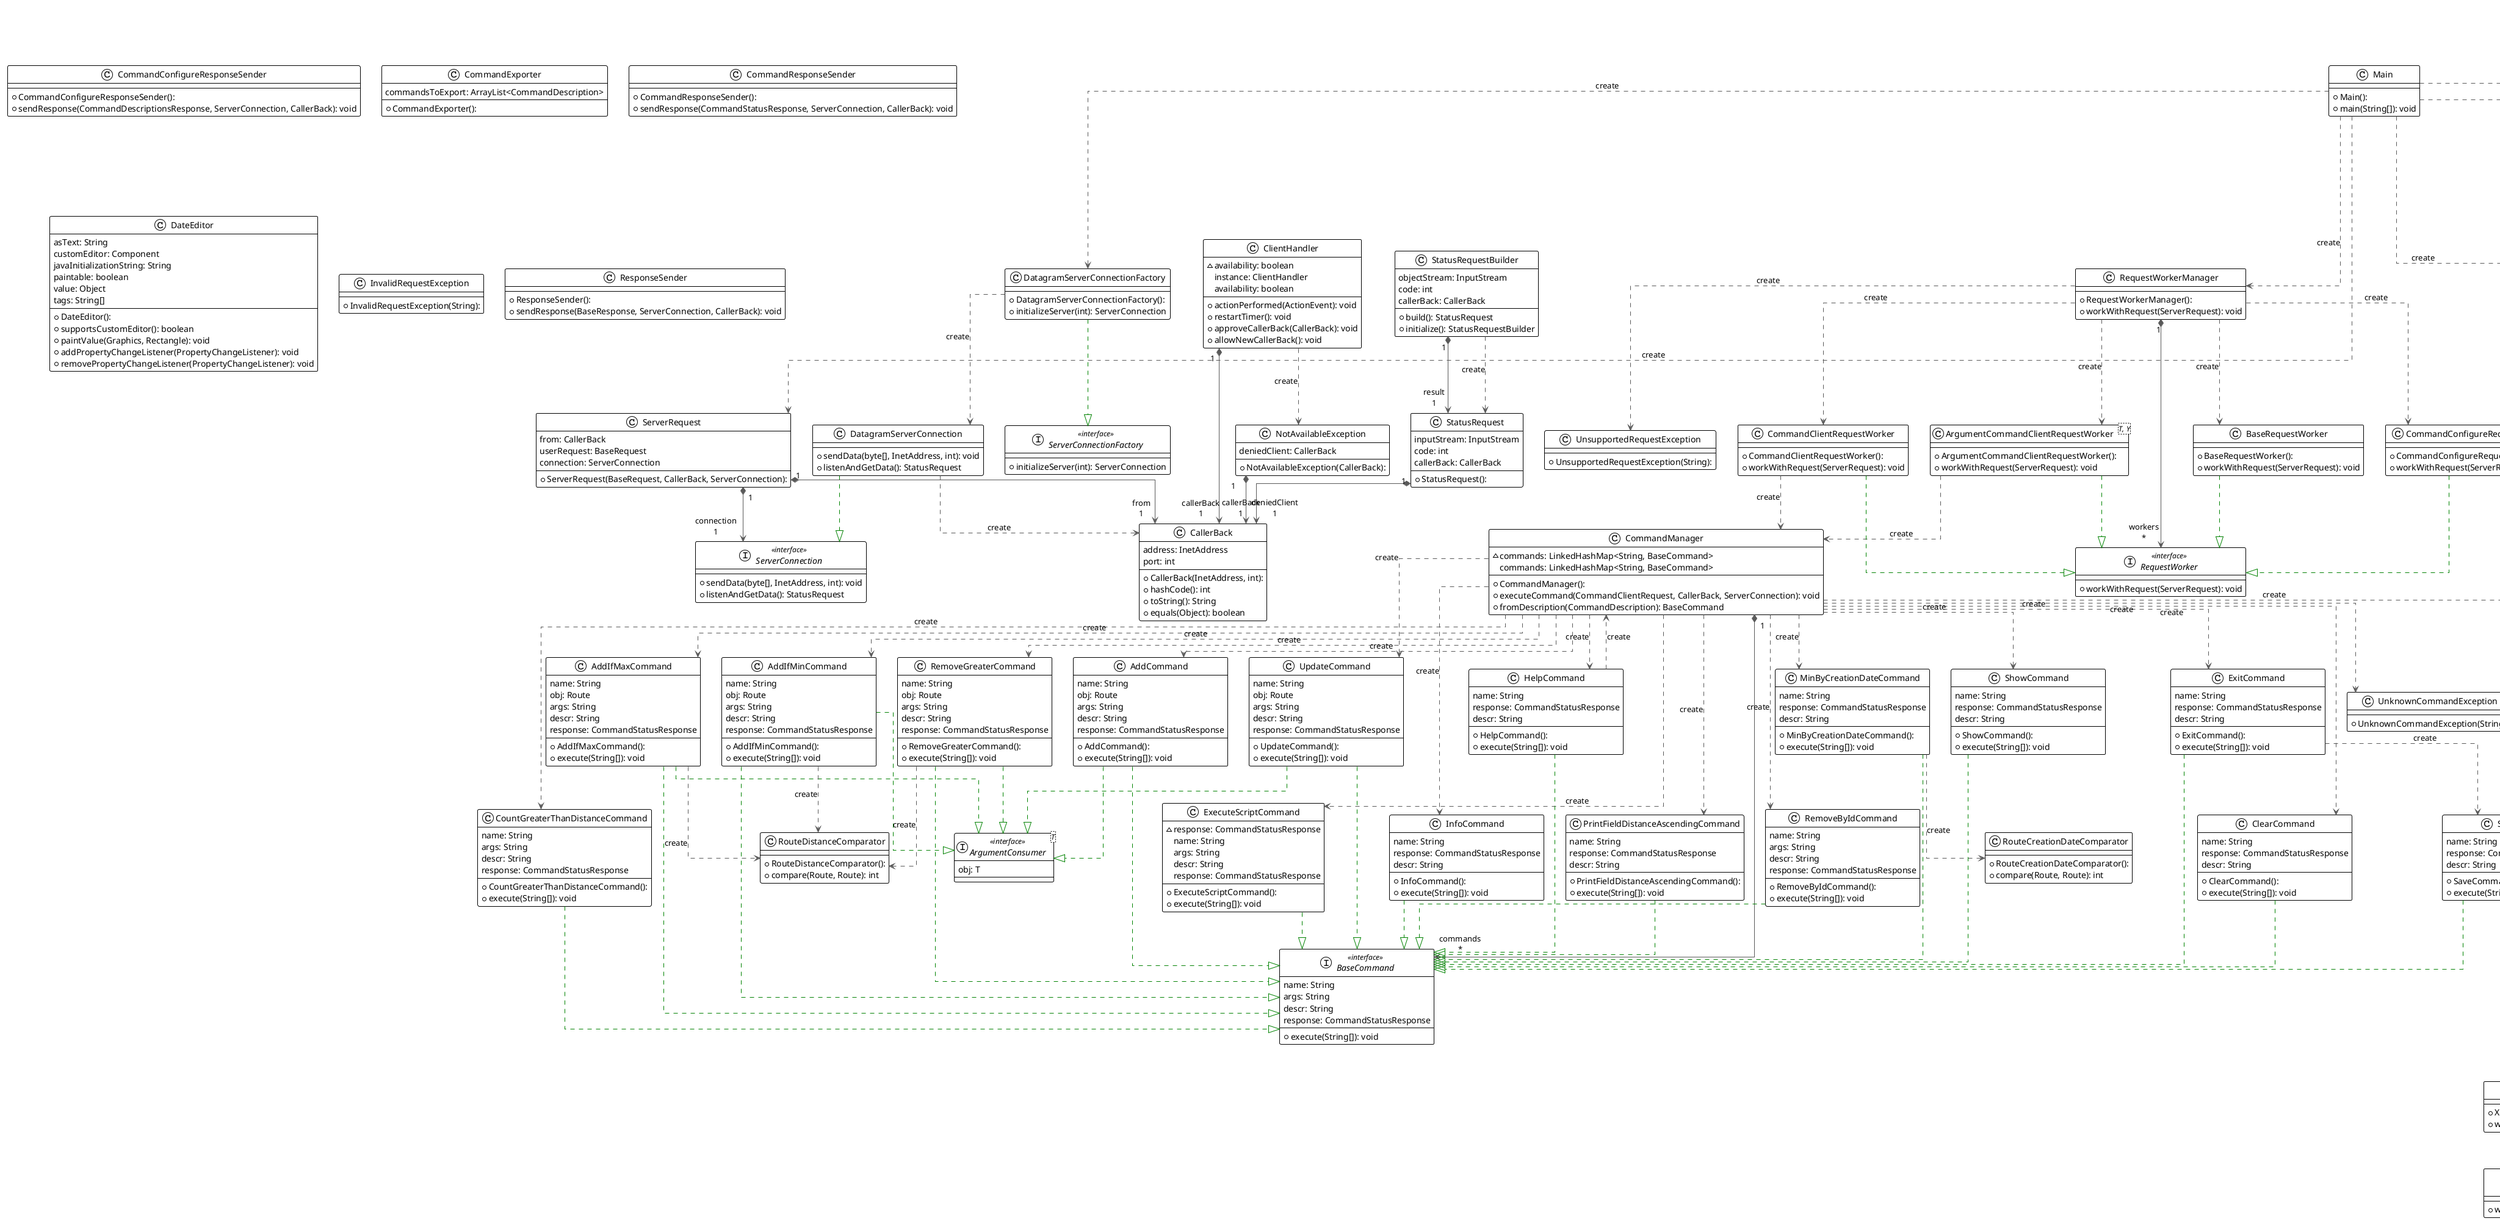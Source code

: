 @startuml

!theme plain
top to bottom direction
skinparam linetype ortho

class AddCommand {
  + AddCommand(): 
  + execute(String[]): void
   name: String
   obj: Route
   args: String
   descr: String
   response: CommandStatusResponse
}
class AddIfMaxCommand {
  + AddIfMaxCommand(): 
  + execute(String[]): void
   name: String
   obj: Route
   args: String
   descr: String
   response: CommandStatusResponse
}
class AddIfMinCommand {
  + AddIfMinCommand(): 
  + execute(String[]): void
   name: String
   obj: Route
   args: String
   descr: String
   response: CommandStatusResponse
}
class ArgumentCommandClientRequestWorker<T, Y> {
  + ArgumentCommandClientRequestWorker(): 
  + workWithRequest(ServerRequest): void
}
interface ArgumentConsumer<T> << interface >> {
   obj: T
}
interface BaseCommand << interface >> {
  + execute(String[]): void
   name: String
   args: String
   descr: String
   response: CommandStatusResponse
}
interface BaseReader << interface >> {
  + readFromFile(String): LinkedHashMap<String[], String>
}
class BaseRequestWorker {
  + BaseRequestWorker(): 
  + workWithRequest(ServerRequest): void
}
interface BaseWriter << interface >> {
  + writeToFile(String, LinkedHashMap<String[], String>): void
}
class CallerBack {
  + CallerBack(InetAddress, int): 
  + hashCode(): int
  + toString(): String
  + equals(Object): boolean
   address: InetAddress
   port: int
}
class ClearCommand {
  + ClearCommand(): 
  + execute(String[]): void
   name: String
   response: CommandStatusResponse
   descr: String
}
class ClientHandler {
  ~ availability: boolean
  + actionPerformed(ActionEvent): void
  + restartTimer(): void
  + approveCallerBack(CallerBack): void
  + allowNewCallerBack(): void
   instance: ClientHandler
   availability: boolean
}
interface CollectionHandler<T, E> << interface >> {
  + getMax(Comparator<E>): E
  + clearCollection(): void
  + sort(): void
  + addElementToCollection(E): void
  + validateElements(): void
  + getMin(Comparator<E>): E
   lastElement: E
   sorted: T
   firstOrNew: E
   collection: T
   initDate: Date
}
class CommandClientRequestWorker {
  + CommandClientRequestWorker(): 
  + workWithRequest(ServerRequest): void
}
class CommandConfigureRequestWorker {
  + CommandConfigureRequestWorker(): 
  + workWithRequest(ServerRequest): void
}
class CommandConfigureResponseSender {
  + CommandConfigureResponseSender(): 
  + sendResponse(CommandDescriptionsResponse, ServerConnection, CallerBack): void
}
class CommandExporter {
  + CommandExporter(): 
   commandsToExport: ArrayList<CommandDescription>
}
class CommandManager {
  + CommandManager(): 
  ~ commands: LinkedHashMap<String, BaseCommand>
  + executeCommand(CommandClientRequest, CallerBack, ServerConnection): void
  + fromDescription(CommandDescription): BaseCommand
   commands: LinkedHashMap<String, BaseCommand>
}
class CommandResponseSender {
  + CommandResponseSender(): 
  + sendResponse(CommandStatusResponse, ServerConnection, CallerBack): void
}
class CountGreaterThanDistanceCommand {
  + CountGreaterThanDistanceCommand(): 
  + execute(String[]): void
   name: String
   args: String
   descr: String
   response: CommandStatusResponse
}
class DatagramServerConnection {
  + sendData(byte[], InetAddress, int): void
  + listenAndGetData(): StatusRequest
}
class DatagramServerConnectionFactory {
  + DatagramServerConnectionFactory(): 
  + initializeServer(int): ServerConnection
}
class DateEditor {
  + DateEditor(): 
  + supportsCustomEditor(): boolean
  + paintValue(Graphics, Rectangle): void
  + addPropertyChangeListener(PropertyChangeListener): void
  + removePropertyChangeListener(PropertyChangeListener): void
   asText: String
   customEditor: Component
   javaInitializationString: String
   paintable: boolean
   value: Object
   tags: String[]
}
class ExecuteScriptCommand {
  + ExecuteScriptCommand(): 
  ~ response: CommandStatusResponse
  + execute(String[]): void
   name: String
   args: String
   descr: String
   response: CommandStatusResponse
}
class ExitCommand {
  + ExitCommand(): 
  + execute(String[]): void
   name: String
   response: CommandStatusResponse
   descr: String
}
class HelpCommand {
  + HelpCommand(): 
  + execute(String[]): void
   name: String
   response: CommandStatusResponse
   descr: String
}
class InfoCommand {
  + InfoCommand(): 
  + execute(String[]): void
   name: String
   response: CommandStatusResponse
   descr: String
}
class InvalidRequestException {
  + InvalidRequestException(String): 
}
class Loader<T, E> {
  + Loader(Class<T>, Class<E>): 
  + loadFromXMLbyEnvKey(String): T
  + setupConverter(Class<?>, Class<PropertyEditor>): void
  + loadFromFile(String, BaseReader): T
}
class Main {
  + Main(): 
  + main(String[]): void
}
class MinByCreationDateCommand {
  + MinByCreationDateCommand(): 
  + execute(String[]): void
   name: String
   response: CommandStatusResponse
   descr: String
}
class NotAvailableException {
  + NotAvailableException(CallerBack): 
   deniedClient: CallerBack
}
class PrintFieldDistanceAscendingCommand {
  + PrintFieldDistanceAscendingCommand(): 
  + execute(String[]): void
   name: String
   response: CommandStatusResponse
   descr: String
}
class RemoveByIdCommand {
  + RemoveByIdCommand(): 
  + execute(String[]): void
   name: String
   args: String
   descr: String
   response: CommandStatusResponse
}
class RemoveGreaterCommand {
  + RemoveGreaterCommand(): 
  + execute(String[]): void
   name: String
   obj: Route
   args: String
   descr: String
   response: CommandStatusResponse
}
class RequestReader {
  + RequestReader(InputStream): 
  + readObject(): BaseRequest
}
interface RequestWorker << interface >> {
  + workWithRequest(ServerRequest): void
}
class RequestWorkerManager {
  + RequestWorkerManager(): 
  + workWithRequest(ServerRequest): void
}
class ResponseSender {
  + ResponseSender(): 
  + sendResponse(BaseResponse, ServerConnection, CallerBack): void
}
class RouteComparator {
  + RouteComparator(): 
  + compare(Route, Route): int
}
class RouteCreationDateComparator {
  + RouteCreationDateComparator(): 
  + compare(Route, Route): int
}
class RouteDistanceComparator {
  + RouteDistanceComparator(): 
  + compare(Route, Route): int
}
class RouteIDHandler {
  + RouteIDHandler(): 
   instance: RouteIDHandler
   nextID: Long
}
class RoutesHandler {
  + getMax(Comparator<Route>): Route
  + addElementToCollection(Route): void
  + validateElements(): void
  + clearCollection(): void
  + getMin(Comparator<Route>): Route
  + sort(): void
   sorted: HashSet<Route>
   firstOrNew: Route
   instance: RoutesHandler
   collection: HashSet<Route>
   initDate: Date
   lastElement: Route
}
class SaveCommand {
  + SaveCommand(): 
  + execute(String[]): void
   name: String
   response: CommandStatusResponse
   descr: String
}
class Saver<T, E> {
  + Saver(Class<E>): 
  + saveCollection(T, String): void
}
interface ServerConnection << interface >> {
  + sendData(byte[], InetAddress, int): void
  + listenAndGetData(): StatusRequest
}
interface ServerConnectionFactory << interface >> {
  + initializeServer(int): ServerConnection
}
class ServerRequest {
  + ServerRequest(BaseRequest, CallerBack, ServerConnection): 
   from: CallerBack
   userRequest: BaseRequest
   connection: ServerConnection
}
class ShowCommand {
  + ShowCommand(): 
  + execute(String[]): void
   name: String
   response: CommandStatusResponse
   descr: String
}
class StatusRequest {
  + StatusRequest(): 
   inputStream: InputStream
   code: int
   callerBack: CallerBack
}
class StatusRequestBuilder {
  + build(): StatusRequest
  + initialize(): StatusRequestBuilder
   objectStream: InputStream
   code: int
   callerBack: CallerBack
}
class UnknownCommandException {
  + UnknownCommandException(String): 
}
class UnsupportedRequestException {
  + UnsupportedRequestException(String): 
}
class UpdateCommand {
  + UpdateCommand(): 
  + execute(String[]): void
   name: String
   obj: Route
   args: String
   descr: String
   response: CommandStatusResponse
}
class Wrapper {
  + Wrapper(): 
  + isWrapperType(Class<?>): boolean
}
class XMLReader {
  + XMLReader(): 
  + readFromFile(String): LinkedHashMap<String[], String>
}
class XMLWriter {
  + XMLWriter(): 
  + writeToFile(String, LinkedHashMap<String[], String>): void
}

AddCommand                          -[#008200,dashed]-^  ArgumentConsumer                   
AddCommand                          -[#008200,dashed]-^  BaseCommand                        
AddIfMaxCommand                     -[#008200,dashed]-^  ArgumentConsumer                   
AddIfMaxCommand                     -[#008200,dashed]-^  BaseCommand                        
AddIfMaxCommand                     -[#595959,dashed]->  RouteDistanceComparator            : "«create»"
AddIfMinCommand                     -[#008200,dashed]-^  ArgumentConsumer                   
AddIfMinCommand                     -[#008200,dashed]-^  BaseCommand                        
AddIfMinCommand                     -[#595959,dashed]->  RouteDistanceComparator            : "«create»"
ArgumentCommandClientRequestWorker  -[#595959,dashed]->  CommandManager                     : "«create»"
ArgumentCommandClientRequestWorker  -[#008200,dashed]-^  RequestWorker                      
BaseRequestWorker                   -[#008200,dashed]-^  RequestWorker                      
ClearCommand                        -[#008200,dashed]-^  BaseCommand                        
ClientHandler                      "1" *-[#595959,plain]-> "callerBack\n1" CallerBack                         
ClientHandler                       -[#595959,dashed]->  NotAvailableException              : "«create»"
CommandClientRequestWorker          -[#595959,dashed]->  CommandManager                     : "«create»"
CommandClientRequestWorker          -[#008200,dashed]-^  RequestWorker                      
CommandConfigureRequestWorker       -[#008200,dashed]-^  RequestWorker                      
CommandManager                      -[#595959,dashed]->  AddCommand                         : "«create»"
CommandManager                      -[#595959,dashed]->  AddIfMaxCommand                    : "«create»"
CommandManager                      -[#595959,dashed]->  AddIfMinCommand                    : "«create»"
CommandManager                     "1" *-[#595959,plain]-> "commands\n*" BaseCommand                        
CommandManager                      -[#595959,dashed]->  ClearCommand                       : "«create»"
CommandManager                      -[#595959,dashed]->  CountGreaterThanDistanceCommand    : "«create»"
CommandManager                      -[#595959,dashed]->  ExecuteScriptCommand               : "«create»"
CommandManager                      -[#595959,dashed]->  ExitCommand                        : "«create»"
CommandManager                      -[#595959,dashed]->  HelpCommand                        : "«create»"
CommandManager                      -[#595959,dashed]->  InfoCommand                        : "«create»"
CommandManager                      -[#595959,dashed]->  MinByCreationDateCommand           : "«create»"
CommandManager                      -[#595959,dashed]->  PrintFieldDistanceAscendingCommand : "«create»"
CommandManager                      -[#595959,dashed]->  RemoveByIdCommand                  : "«create»"
CommandManager                      -[#595959,dashed]->  RemoveGreaterCommand               : "«create»"
CommandManager                      -[#595959,dashed]->  SaveCommand                        : "«create»"
CommandManager                      -[#595959,dashed]->  ShowCommand                        : "«create»"
CommandManager                      -[#595959,dashed]->  UnknownCommandException            : "«create»"
CommandManager                      -[#595959,dashed]->  UpdateCommand                      : "«create»"
CountGreaterThanDistanceCommand     -[#008200,dashed]-^  BaseCommand                        
DatagramServerConnection            -[#595959,dashed]->  CallerBack                         : "«create»"
DatagramServerConnection            -[#008200,dashed]-^  ServerConnection                   
DatagramServerConnectionFactory     -[#595959,dashed]->  DatagramServerConnection           : "«create»"
DatagramServerConnectionFactory     -[#008200,dashed]-^  ServerConnectionFactory            
ExecuteScriptCommand                -[#008200,dashed]-^  BaseCommand                        
ExitCommand                         -[#008200,dashed]-^  BaseCommand                        
ExitCommand                         -[#595959,dashed]->  SaveCommand                        : "«create»"
HelpCommand                         -[#008200,dashed]-^  BaseCommand                        
HelpCommand                         -[#595959,dashed]->  CommandManager                     : "«create»"
InfoCommand                         -[#008200,dashed]-^  BaseCommand                        
Loader                              -[#595959,dashed]->  XMLReader                          : "«create»"
Main                                -[#595959,dashed]->  DatagramServerConnectionFactory    : "«create»"
Main                                -[#595959,dashed]->  Loader                             : "«create»"
Main                                -[#595959,dashed]->  RequestReader                      : "«create»"
Main                                -[#595959,dashed]->  RequestWorkerManager               : "«create»"
Main                                -[#595959,dashed]->  SaveCommand                        : "«create»"
Main                                -[#595959,dashed]->  ServerRequest                      : "«create»"
MinByCreationDateCommand            -[#008200,dashed]-^  BaseCommand                        
MinByCreationDateCommand            -[#595959,dashed]->  RouteCreationDateComparator        : "«create»"
NotAvailableException              "1" *-[#595959,plain]-> "deniedClient\n1" CallerBack                         
PrintFieldDistanceAscendingCommand  -[#008200,dashed]-^  BaseCommand                        
RemoveByIdCommand                   -[#008200,dashed]-^  BaseCommand                        
RemoveGreaterCommand                -[#008200,dashed]-^  ArgumentConsumer                   
RemoveGreaterCommand                -[#008200,dashed]-^  BaseCommand                        
RemoveGreaterCommand                -[#595959,dashed]->  RouteDistanceComparator            : "«create»"
RequestWorkerManager                -[#595959,dashed]->  ArgumentCommandClientRequestWorker : "«create»"
RequestWorkerManager                -[#595959,dashed]->  BaseRequestWorker                  : "«create»"
RequestWorkerManager                -[#595959,dashed]->  CommandClientRequestWorker         : "«create»"
RequestWorkerManager                -[#595959,dashed]->  CommandConfigureRequestWorker      : "«create»"
RequestWorkerManager               "1" *-[#595959,plain]-> "workers\n*" RequestWorker                      
RequestWorkerManager                -[#595959,dashed]->  UnsupportedRequestException        : "«create»"
RouteIDHandler                      -[#595959,dashed]->  RouteComparator                    : "«create»"
RoutesHandler                       -[#008200,dashed]-^  CollectionHandler                  
RoutesHandler                       -[#595959,dashed]->  RouteComparator                    : "«create»"
SaveCommand                         -[#008200,dashed]-^  BaseCommand                        
SaveCommand                         -[#595959,dashed]->  Saver                              : "«create»"
Saver                               -[#595959,dashed]->  XMLWriter                          : "«create»"
ServerRequest                      "1" *-[#595959,plain]-> "from\n1" CallerBack                         
ServerRequest                      "1" *-[#595959,plain]-> "connection\n1" ServerConnection                   
ShowCommand                         -[#008200,dashed]-^  BaseCommand                        
StatusRequest                      "1" *-[#595959,plain]-> "callerBack\n1" CallerBack                         
StatusRequestBuilder               "1" *-[#595959,plain]-> "result\n1" StatusRequest                      
StatusRequestBuilder                -[#595959,dashed]->  StatusRequest                      : "«create»"
UpdateCommand                       -[#008200,dashed]-^  ArgumentConsumer                   
UpdateCommand                       -[#008200,dashed]-^  BaseCommand                        
Wrapper                             +-[#820000,plain]-  Saver                              
XMLReader                           -[#008200,dashed]-^  BaseReader                         
XMLWriter                           -[#008200,dashed]-^  BaseWriter                         
@enduml
